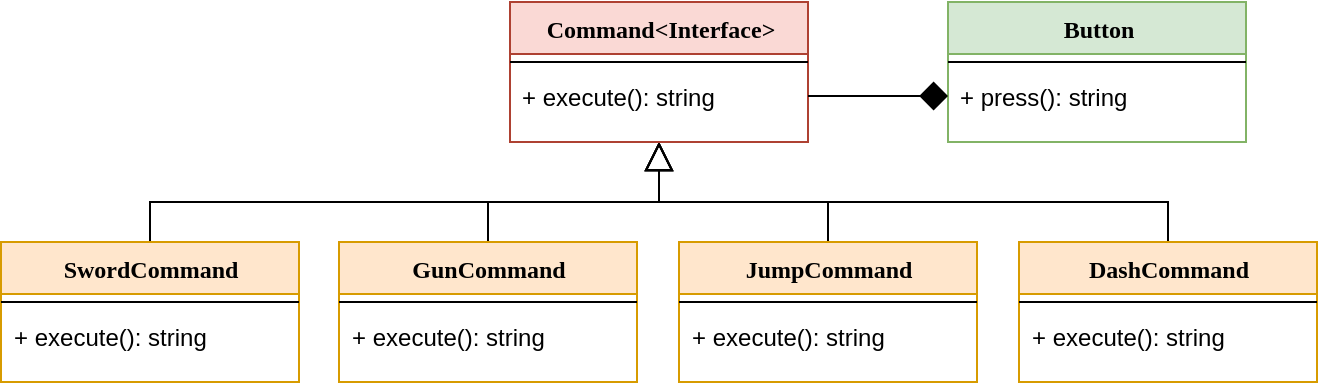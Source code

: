 <mxfile version="14.1.1" type="device"><diagram name="Page-1" id="9f46799a-70d6-7492-0946-bef42562c5a5"><mxGraphModel dx="2474" dy="713" grid="1" gridSize="10" guides="1" tooltips="1" connect="1" arrows="1" fold="1" page="1" pageScale="1" pageWidth="1100" pageHeight="850" background="#ffffff" math="0" shadow="0"><root><mxCell id="0"/><mxCell id="1" parent="0"/><mxCell id="daGaWA9qVVBBz1Taj5HJ-72" style="edgeStyle=orthogonalEdgeStyle;rounded=0;orthogonalLoop=1;jettySize=auto;html=1;exitX=0.5;exitY=1;exitDx=0;exitDy=0;entryX=0.5;entryY=0;entryDx=0;entryDy=0;startArrow=block;startFill=0;startSize=12;endArrow=none;endFill=0;" edge="1" parent="1" source="78961159f06e98e8-17" target="daGaWA9qVVBBz1Taj5HJ-63"><mxGeometry relative="1" as="geometry"/></mxCell><mxCell id="daGaWA9qVVBBz1Taj5HJ-73" style="edgeStyle=orthogonalEdgeStyle;rounded=0;orthogonalLoop=1;jettySize=auto;html=1;exitX=0.5;exitY=1;exitDx=0;exitDy=0;entryX=0.5;entryY=0;entryDx=0;entryDy=0;startArrow=block;startFill=0;startSize=12;endArrow=none;endFill=0;" edge="1" parent="1" source="78961159f06e98e8-17" target="daGaWA9qVVBBz1Taj5HJ-60"><mxGeometry relative="1" as="geometry"/></mxCell><mxCell id="daGaWA9qVVBBz1Taj5HJ-74" style="edgeStyle=orthogonalEdgeStyle;rounded=0;orthogonalLoop=1;jettySize=auto;html=1;exitX=0.5;exitY=1;exitDx=0;exitDy=0;startArrow=block;startFill=0;startSize=12;endArrow=none;endFill=0;" edge="1" parent="1" source="78961159f06e98e8-17" target="daGaWA9qVVBBz1Taj5HJ-66"><mxGeometry relative="1" as="geometry"/></mxCell><mxCell id="daGaWA9qVVBBz1Taj5HJ-75" style="edgeStyle=orthogonalEdgeStyle;rounded=0;orthogonalLoop=1;jettySize=auto;html=1;exitX=0.5;exitY=1;exitDx=0;exitDy=0;entryX=0.5;entryY=0;entryDx=0;entryDy=0;startArrow=block;startFill=0;startSize=12;endArrow=none;endFill=0;" edge="1" parent="1" source="78961159f06e98e8-17" target="daGaWA9qVVBBz1Taj5HJ-69"><mxGeometry relative="1" as="geometry"/></mxCell><mxCell id="78961159f06e98e8-17" value="Command&amp;lt;Interface&amp;gt;" style="swimlane;html=1;fontStyle=1;align=center;verticalAlign=top;childLayout=stackLayout;horizontal=1;startSize=26;horizontalStack=0;resizeParent=1;resizeLast=0;collapsible=1;marginBottom=0;swimlaneFillColor=#ffffff;rounded=0;shadow=0;comic=0;labelBackgroundColor=none;strokeWidth=1;fillColor=#fad9d5;fontFamily=Verdana;fontSize=12;strokeColor=#ae4132;" parent="1" vertex="1"><mxGeometry x="91" y="70" width="149" height="70" as="geometry"/></mxCell><mxCell id="78961159f06e98e8-19" value="" style="line;html=1;strokeWidth=1;fillColor=none;align=left;verticalAlign=middle;spacingTop=-1;spacingLeft=3;spacingRight=3;rotatable=0;labelPosition=right;points=[];portConstraint=eastwest;" parent="78961159f06e98e8-17" vertex="1"><mxGeometry y="26" width="149" height="8" as="geometry"/></mxCell><mxCell id="daGaWA9qVVBBz1Taj5HJ-24" value="+ execute(): string" style="text;html=1;strokeColor=none;fillColor=none;align=left;verticalAlign=top;spacingLeft=4;spacingRight=4;whiteSpace=wrap;overflow=hidden;rotatable=0;points=[[0,0.5],[1,0.5]];portConstraint=eastwest;" vertex="1" parent="78961159f06e98e8-17"><mxGeometry y="34" width="149" height="26" as="geometry"/></mxCell><mxCell id="daGaWA9qVVBBz1Taj5HJ-60" value="SwordCommand" style="swimlane;html=1;fontStyle=1;align=center;verticalAlign=top;childLayout=stackLayout;horizontal=1;startSize=26;horizontalStack=0;resizeParent=1;resizeLast=0;collapsible=1;marginBottom=0;swimlaneFillColor=#ffffff;rounded=0;shadow=0;comic=0;labelBackgroundColor=none;strokeWidth=1;fillColor=#ffe6cc;fontFamily=Verdana;fontSize=12;strokeColor=#d79b00;" vertex="1" parent="1"><mxGeometry x="-163.5" y="190" width="149" height="70" as="geometry"/></mxCell><mxCell id="daGaWA9qVVBBz1Taj5HJ-61" value="" style="line;html=1;strokeWidth=1;fillColor=none;align=left;verticalAlign=middle;spacingTop=-1;spacingLeft=3;spacingRight=3;rotatable=0;labelPosition=right;points=[];portConstraint=eastwest;" vertex="1" parent="daGaWA9qVVBBz1Taj5HJ-60"><mxGeometry y="26" width="149" height="8" as="geometry"/></mxCell><mxCell id="daGaWA9qVVBBz1Taj5HJ-62" value="+ execute(): string" style="text;html=1;strokeColor=none;fillColor=none;align=left;verticalAlign=top;spacingLeft=4;spacingRight=4;whiteSpace=wrap;overflow=hidden;rotatable=0;points=[[0,0.5],[1,0.5]];portConstraint=eastwest;" vertex="1" parent="daGaWA9qVVBBz1Taj5HJ-60"><mxGeometry y="34" width="149" height="26" as="geometry"/></mxCell><mxCell id="daGaWA9qVVBBz1Taj5HJ-63" value="GunCommand" style="swimlane;html=1;fontStyle=1;align=center;verticalAlign=top;childLayout=stackLayout;horizontal=1;startSize=26;horizontalStack=0;resizeParent=1;resizeLast=0;collapsible=1;marginBottom=0;swimlaneFillColor=#ffffff;rounded=0;shadow=0;comic=0;labelBackgroundColor=none;strokeWidth=1;fillColor=#ffe6cc;fontFamily=Verdana;fontSize=12;strokeColor=#d79b00;" vertex="1" parent="1"><mxGeometry x="5.5" y="190" width="149" height="70" as="geometry"/></mxCell><mxCell id="daGaWA9qVVBBz1Taj5HJ-64" value="" style="line;html=1;strokeWidth=1;fillColor=none;align=left;verticalAlign=middle;spacingTop=-1;spacingLeft=3;spacingRight=3;rotatable=0;labelPosition=right;points=[];portConstraint=eastwest;" vertex="1" parent="daGaWA9qVVBBz1Taj5HJ-63"><mxGeometry y="26" width="149" height="8" as="geometry"/></mxCell><mxCell id="daGaWA9qVVBBz1Taj5HJ-65" value="+ execute(): string" style="text;html=1;strokeColor=none;fillColor=none;align=left;verticalAlign=top;spacingLeft=4;spacingRight=4;whiteSpace=wrap;overflow=hidden;rotatable=0;points=[[0,0.5],[1,0.5]];portConstraint=eastwest;" vertex="1" parent="daGaWA9qVVBBz1Taj5HJ-63"><mxGeometry y="34" width="149" height="26" as="geometry"/></mxCell><mxCell id="daGaWA9qVVBBz1Taj5HJ-66" value="JumpCommand" style="swimlane;html=1;fontStyle=1;align=center;verticalAlign=top;childLayout=stackLayout;horizontal=1;startSize=26;horizontalStack=0;resizeParent=1;resizeLast=0;collapsible=1;marginBottom=0;swimlaneFillColor=#ffffff;rounded=0;shadow=0;comic=0;labelBackgroundColor=none;strokeWidth=1;fillColor=#ffe6cc;fontFamily=Verdana;fontSize=12;strokeColor=#d79b00;" vertex="1" parent="1"><mxGeometry x="175.5" y="190" width="149" height="70" as="geometry"/></mxCell><mxCell id="daGaWA9qVVBBz1Taj5HJ-67" value="" style="line;html=1;strokeWidth=1;fillColor=none;align=left;verticalAlign=middle;spacingTop=-1;spacingLeft=3;spacingRight=3;rotatable=0;labelPosition=right;points=[];portConstraint=eastwest;" vertex="1" parent="daGaWA9qVVBBz1Taj5HJ-66"><mxGeometry y="26" width="149" height="8" as="geometry"/></mxCell><mxCell id="daGaWA9qVVBBz1Taj5HJ-68" value="+ execute(): string" style="text;html=1;strokeColor=none;fillColor=none;align=left;verticalAlign=top;spacingLeft=4;spacingRight=4;whiteSpace=wrap;overflow=hidden;rotatable=0;points=[[0,0.5],[1,0.5]];portConstraint=eastwest;" vertex="1" parent="daGaWA9qVVBBz1Taj5HJ-66"><mxGeometry y="34" width="149" height="26" as="geometry"/></mxCell><mxCell id="daGaWA9qVVBBz1Taj5HJ-69" value="DashCommand" style="swimlane;html=1;fontStyle=1;align=center;verticalAlign=top;childLayout=stackLayout;horizontal=1;startSize=26;horizontalStack=0;resizeParent=1;resizeLast=0;collapsible=1;marginBottom=0;swimlaneFillColor=#ffffff;rounded=0;shadow=0;comic=0;labelBackgroundColor=none;strokeWidth=1;fillColor=#ffe6cc;fontFamily=Verdana;fontSize=12;strokeColor=#d79b00;" vertex="1" parent="1"><mxGeometry x="345.5" y="190" width="149" height="70" as="geometry"/></mxCell><mxCell id="daGaWA9qVVBBz1Taj5HJ-70" value="" style="line;html=1;strokeWidth=1;fillColor=none;align=left;verticalAlign=middle;spacingTop=-1;spacingLeft=3;spacingRight=3;rotatable=0;labelPosition=right;points=[];portConstraint=eastwest;" vertex="1" parent="daGaWA9qVVBBz1Taj5HJ-69"><mxGeometry y="26" width="149" height="8" as="geometry"/></mxCell><mxCell id="daGaWA9qVVBBz1Taj5HJ-71" value="+ execute(): string" style="text;html=1;strokeColor=none;fillColor=none;align=left;verticalAlign=top;spacingLeft=4;spacingRight=4;whiteSpace=wrap;overflow=hidden;rotatable=0;points=[[0,0.5],[1,0.5]];portConstraint=eastwest;" vertex="1" parent="daGaWA9qVVBBz1Taj5HJ-69"><mxGeometry y="34" width="149" height="26" as="geometry"/></mxCell><mxCell id="daGaWA9qVVBBz1Taj5HJ-76" value="Button" style="swimlane;html=1;fontStyle=1;align=center;verticalAlign=top;childLayout=stackLayout;horizontal=1;startSize=26;horizontalStack=0;resizeParent=1;resizeLast=0;collapsible=1;marginBottom=0;swimlaneFillColor=#ffffff;rounded=0;shadow=0;comic=0;labelBackgroundColor=none;strokeWidth=1;fillColor=#d5e8d4;fontFamily=Verdana;fontSize=12;strokeColor=#82b366;" vertex="1" parent="1"><mxGeometry x="310" y="70" width="149" height="70" as="geometry"/></mxCell><mxCell id="daGaWA9qVVBBz1Taj5HJ-77" value="" style="line;html=1;strokeWidth=1;fillColor=none;align=left;verticalAlign=middle;spacingTop=-1;spacingLeft=3;spacingRight=3;rotatable=0;labelPosition=right;points=[];portConstraint=eastwest;" vertex="1" parent="daGaWA9qVVBBz1Taj5HJ-76"><mxGeometry y="26" width="149" height="8" as="geometry"/></mxCell><mxCell id="daGaWA9qVVBBz1Taj5HJ-78" value="+ press(): string" style="text;html=1;strokeColor=none;fillColor=none;align=left;verticalAlign=top;spacingLeft=4;spacingRight=4;whiteSpace=wrap;overflow=hidden;rotatable=0;points=[[0,0.5],[1,0.5]];portConstraint=eastwest;" vertex="1" parent="daGaWA9qVVBBz1Taj5HJ-76"><mxGeometry y="34" width="149" height="26" as="geometry"/></mxCell><mxCell id="daGaWA9qVVBBz1Taj5HJ-79" style="edgeStyle=orthogonalEdgeStyle;rounded=0;orthogonalLoop=1;jettySize=auto;html=1;exitX=0;exitY=0.5;exitDx=0;exitDy=0;startArrow=diamond;startFill=1;startSize=12;endArrow=none;endFill=0;" edge="1" parent="1" source="daGaWA9qVVBBz1Taj5HJ-78" target="daGaWA9qVVBBz1Taj5HJ-24"><mxGeometry relative="1" as="geometry"/></mxCell></root></mxGraphModel></diagram></mxfile>